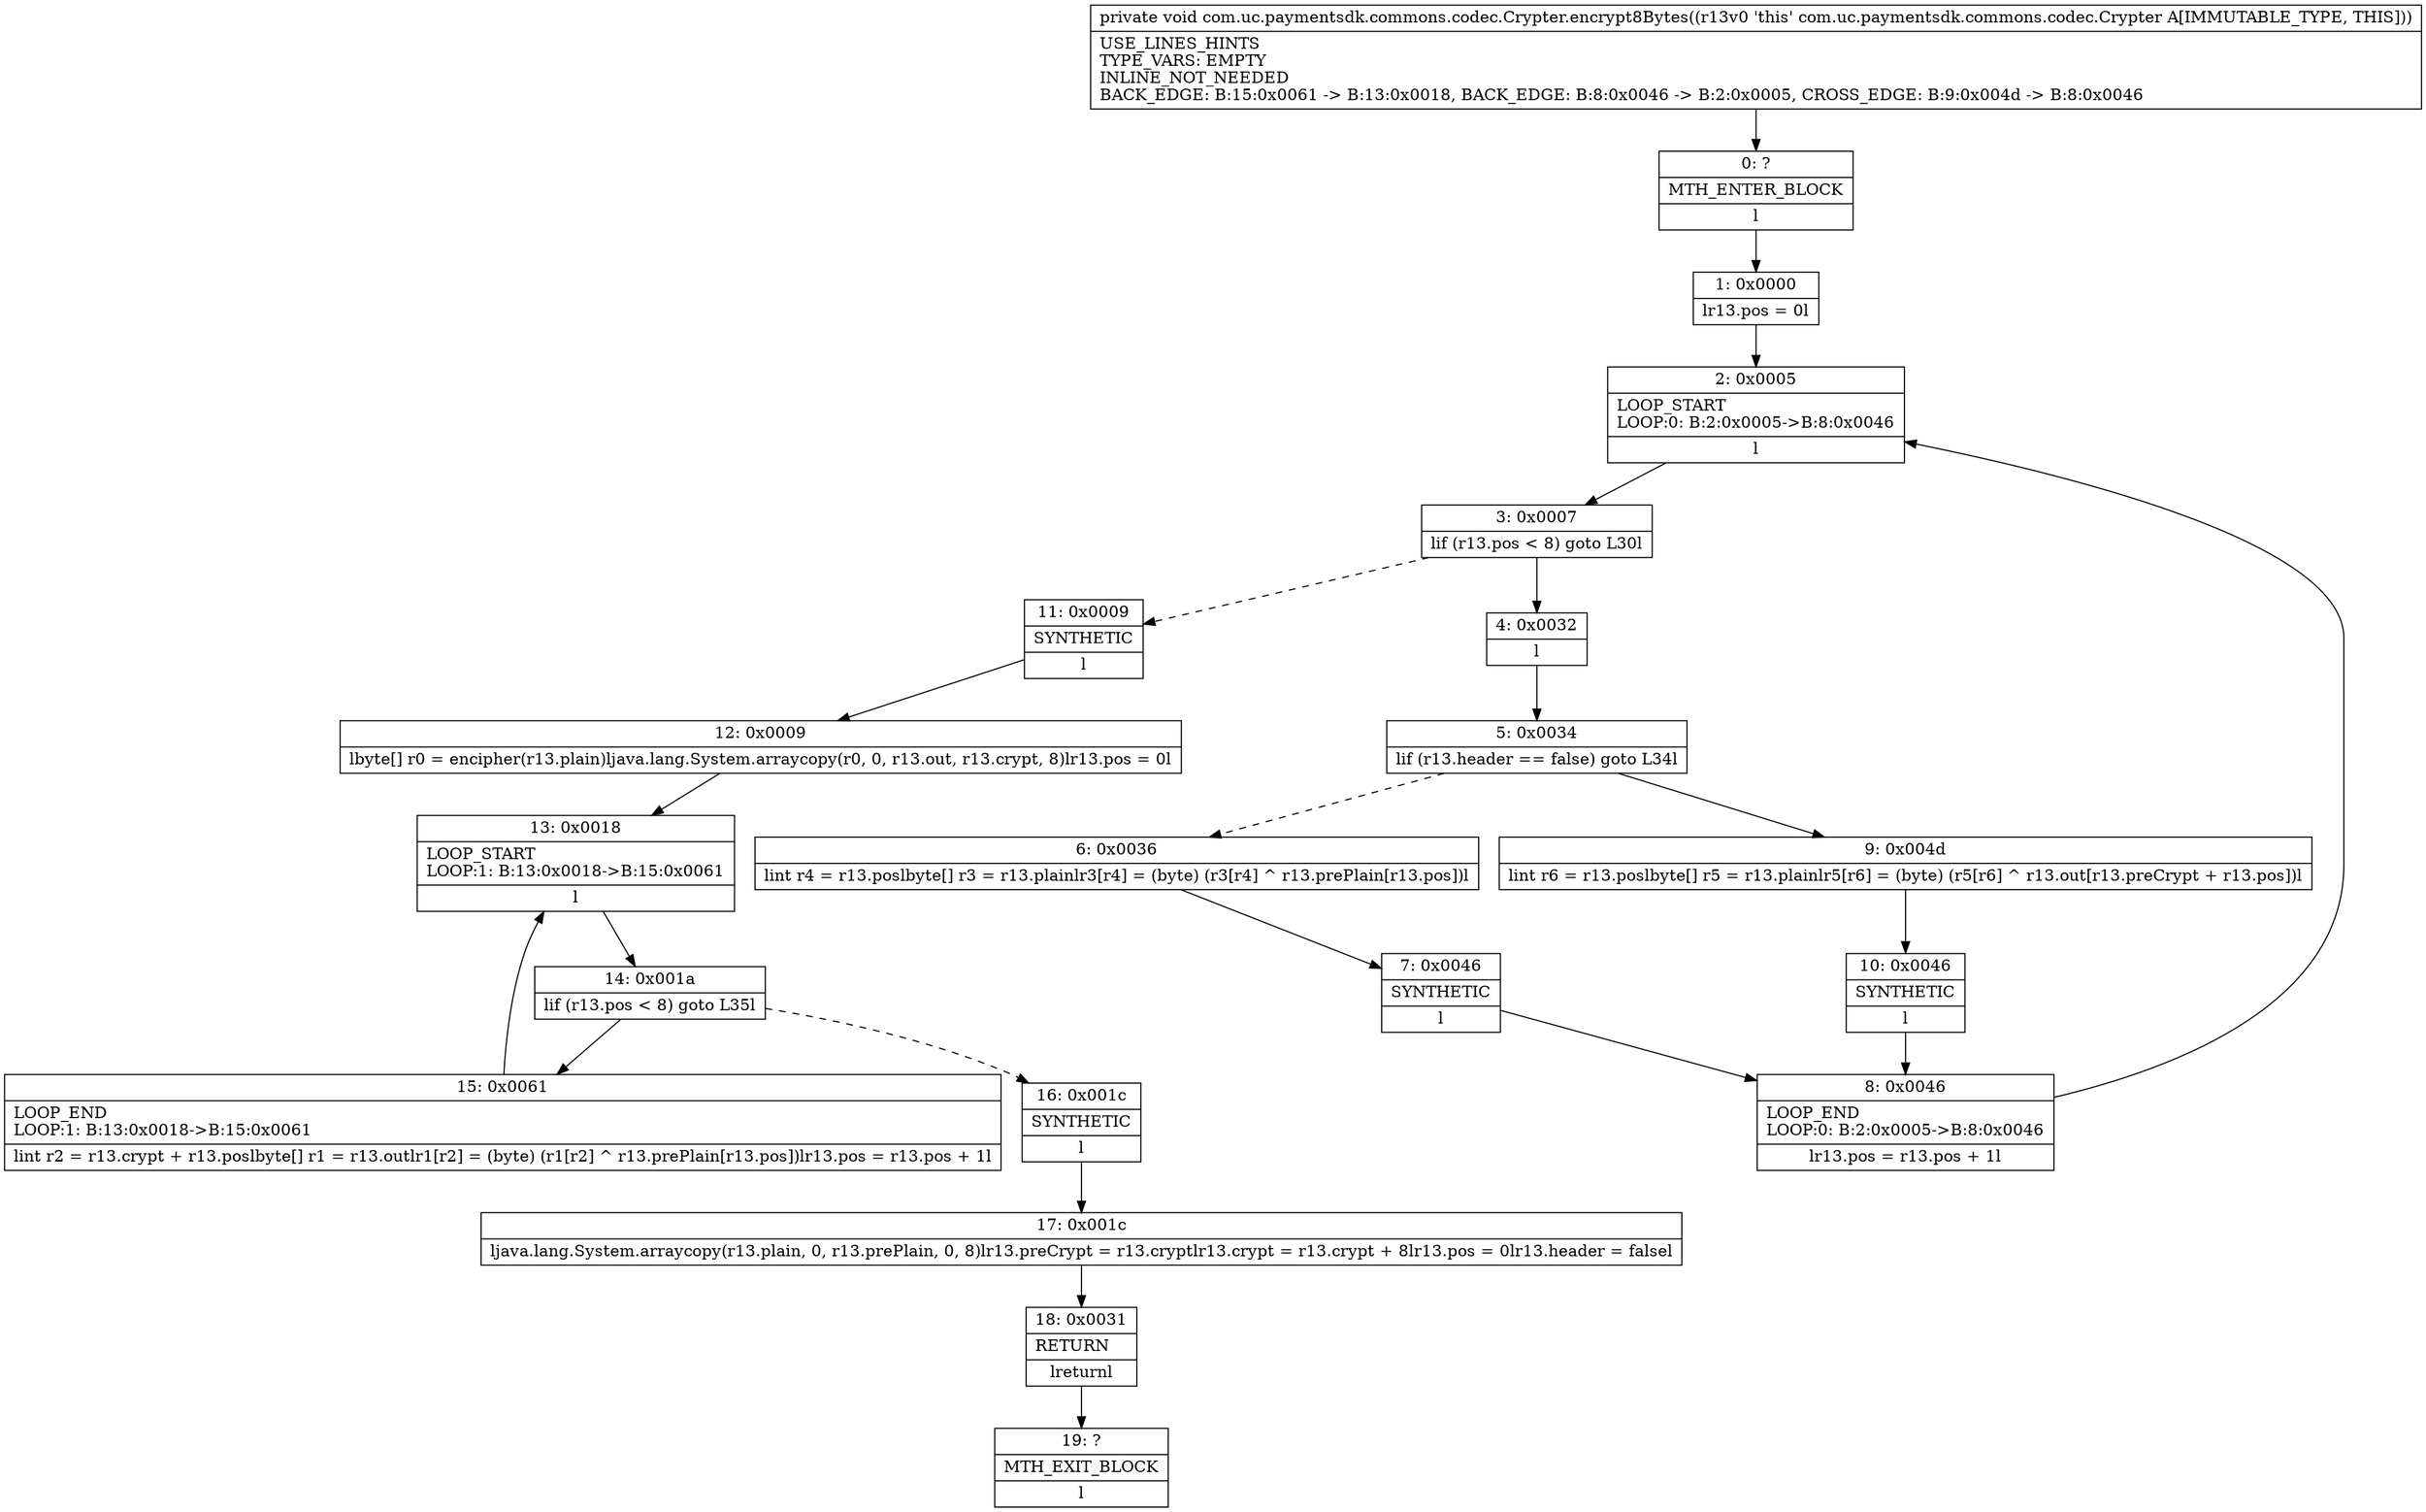 digraph "CFG forcom.uc.paymentsdk.commons.codec.Crypter.encrypt8Bytes()V" {
Node_0 [shape=record,label="{0\:\ ?|MTH_ENTER_BLOCK\l|l}"];
Node_1 [shape=record,label="{1\:\ 0x0000|lr13.pos = 0l}"];
Node_2 [shape=record,label="{2\:\ 0x0005|LOOP_START\lLOOP:0: B:2:0x0005\-\>B:8:0x0046\l|l}"];
Node_3 [shape=record,label="{3\:\ 0x0007|lif (r13.pos \< 8) goto L30l}"];
Node_4 [shape=record,label="{4\:\ 0x0032|l}"];
Node_5 [shape=record,label="{5\:\ 0x0034|lif (r13.header == false) goto L34l}"];
Node_6 [shape=record,label="{6\:\ 0x0036|lint r4 = r13.poslbyte[] r3 = r13.plainlr3[r4] = (byte) (r3[r4] ^ r13.prePlain[r13.pos])l}"];
Node_7 [shape=record,label="{7\:\ 0x0046|SYNTHETIC\l|l}"];
Node_8 [shape=record,label="{8\:\ 0x0046|LOOP_END\lLOOP:0: B:2:0x0005\-\>B:8:0x0046\l|lr13.pos = r13.pos + 1l}"];
Node_9 [shape=record,label="{9\:\ 0x004d|lint r6 = r13.poslbyte[] r5 = r13.plainlr5[r6] = (byte) (r5[r6] ^ r13.out[r13.preCrypt + r13.pos])l}"];
Node_10 [shape=record,label="{10\:\ 0x0046|SYNTHETIC\l|l}"];
Node_11 [shape=record,label="{11\:\ 0x0009|SYNTHETIC\l|l}"];
Node_12 [shape=record,label="{12\:\ 0x0009|lbyte[] r0 = encipher(r13.plain)ljava.lang.System.arraycopy(r0, 0, r13.out, r13.crypt, 8)lr13.pos = 0l}"];
Node_13 [shape=record,label="{13\:\ 0x0018|LOOP_START\lLOOP:1: B:13:0x0018\-\>B:15:0x0061\l|l}"];
Node_14 [shape=record,label="{14\:\ 0x001a|lif (r13.pos \< 8) goto L35l}"];
Node_15 [shape=record,label="{15\:\ 0x0061|LOOP_END\lLOOP:1: B:13:0x0018\-\>B:15:0x0061\l|lint r2 = r13.crypt + r13.poslbyte[] r1 = r13.outlr1[r2] = (byte) (r1[r2] ^ r13.prePlain[r13.pos])lr13.pos = r13.pos + 1l}"];
Node_16 [shape=record,label="{16\:\ 0x001c|SYNTHETIC\l|l}"];
Node_17 [shape=record,label="{17\:\ 0x001c|ljava.lang.System.arraycopy(r13.plain, 0, r13.prePlain, 0, 8)lr13.preCrypt = r13.cryptlr13.crypt = r13.crypt + 8lr13.pos = 0lr13.header = falsel}"];
Node_18 [shape=record,label="{18\:\ 0x0031|RETURN\l|lreturnl}"];
Node_19 [shape=record,label="{19\:\ ?|MTH_EXIT_BLOCK\l|l}"];
MethodNode[shape=record,label="{private void com.uc.paymentsdk.commons.codec.Crypter.encrypt8Bytes((r13v0 'this' com.uc.paymentsdk.commons.codec.Crypter A[IMMUTABLE_TYPE, THIS]))  | USE_LINES_HINTS\lTYPE_VARS: EMPTY\lINLINE_NOT_NEEDED\lBACK_EDGE: B:15:0x0061 \-\> B:13:0x0018, BACK_EDGE: B:8:0x0046 \-\> B:2:0x0005, CROSS_EDGE: B:9:0x004d \-\> B:8:0x0046\l}"];
MethodNode -> Node_0;
Node_0 -> Node_1;
Node_1 -> Node_2;
Node_2 -> Node_3;
Node_3 -> Node_4;
Node_3 -> Node_11[style=dashed];
Node_4 -> Node_5;
Node_5 -> Node_6[style=dashed];
Node_5 -> Node_9;
Node_6 -> Node_7;
Node_7 -> Node_8;
Node_8 -> Node_2;
Node_9 -> Node_10;
Node_10 -> Node_8;
Node_11 -> Node_12;
Node_12 -> Node_13;
Node_13 -> Node_14;
Node_14 -> Node_15;
Node_14 -> Node_16[style=dashed];
Node_15 -> Node_13;
Node_16 -> Node_17;
Node_17 -> Node_18;
Node_18 -> Node_19;
}

